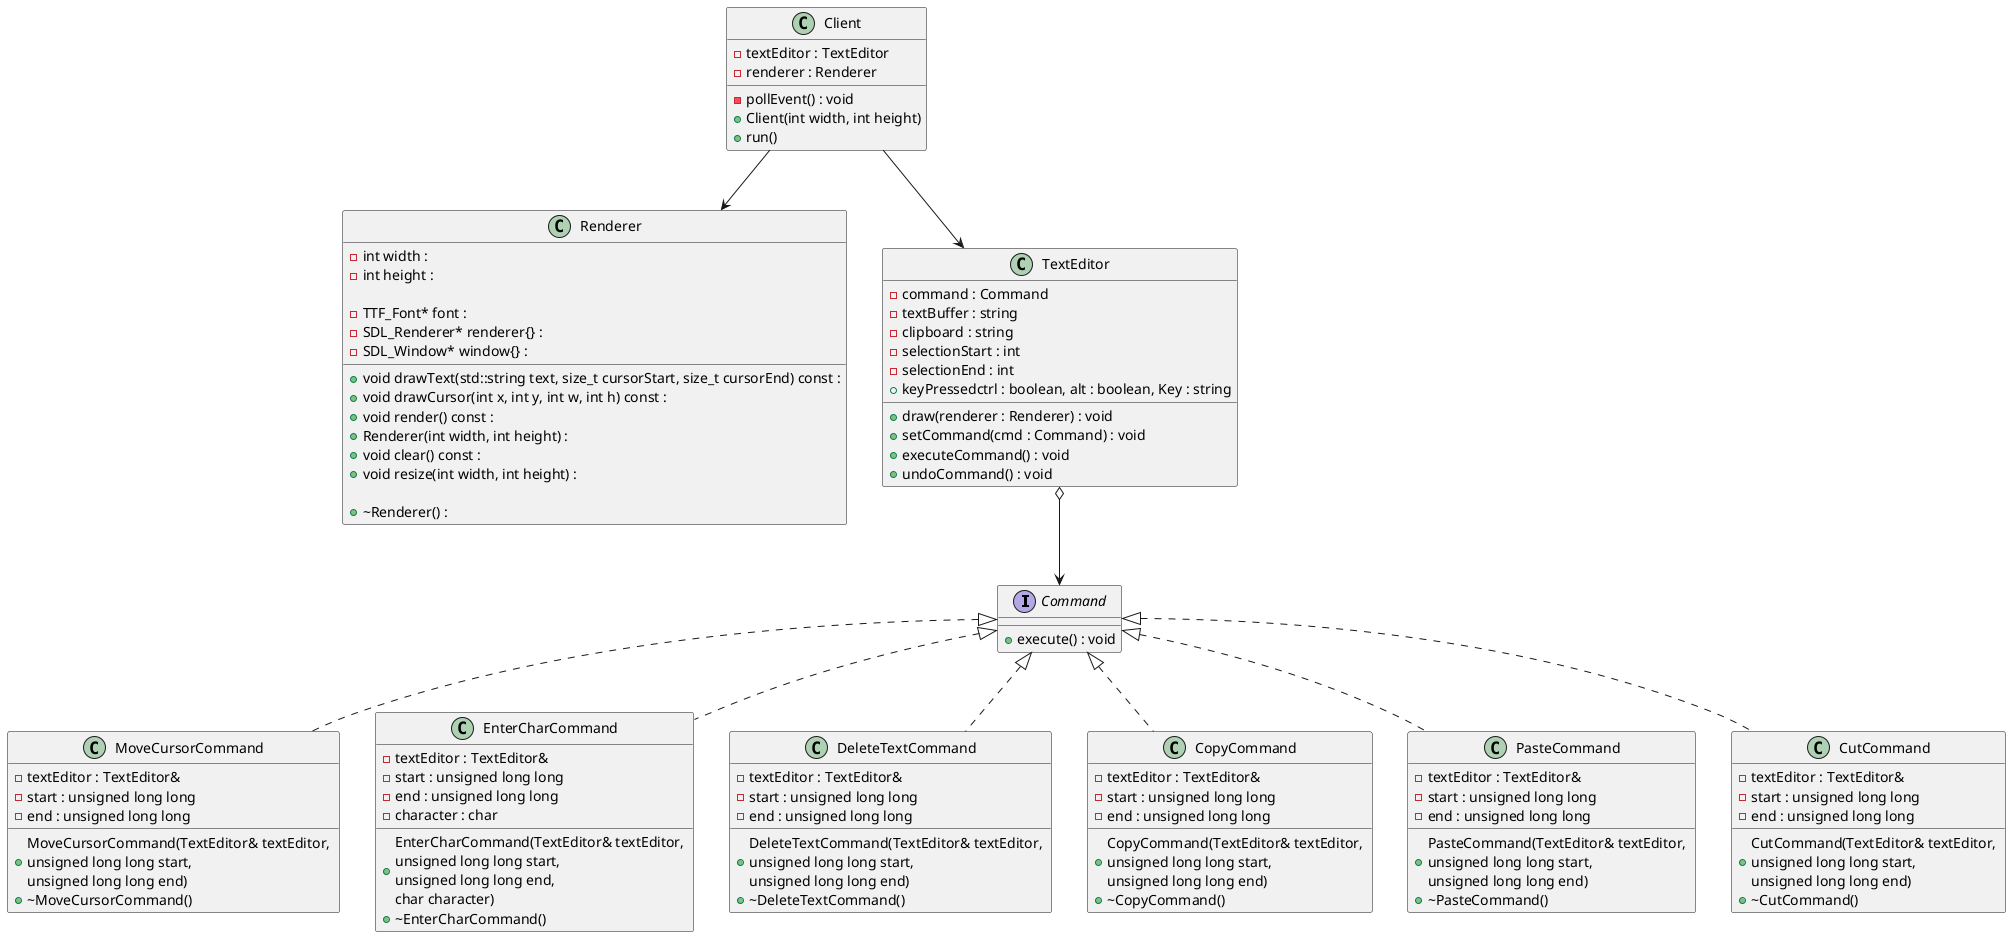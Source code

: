 @startuml
interface Command {
    + execute() : void
}

class MoveCursorCommand {
    - textEditor : TextEditor&
    - start : unsigned long long
    - end : unsigned long long
    + MoveCursorCommand(TextEditor& textEditor, \nunsigned long long start, \nunsigned long long end)
    + ~MoveCursorCommand()
}

class EnterCharCommand {
    - textEditor : TextEditor&
    - start : unsigned long long
    - end : unsigned long long
    - character : char
    + EnterCharCommand(TextEditor& textEditor, \nunsigned long long start, \nunsigned long long end, \nchar character) 
    + ~EnterCharCommand()
}

class DeleteTextCommand {
    - textEditor : TextEditor&
    - start : unsigned long long
    - end : unsigned long long
    + DeleteTextCommand(TextEditor& textEditor, \nunsigned long long start, \nunsigned long long end)
    + ~DeleteTextCommand()
}

class CopyCommand {
    - textEditor : TextEditor&
    - start : unsigned long long
    - end : unsigned long long
    + CopyCommand(TextEditor& textEditor, \nunsigned long long start, \nunsigned long long end)
    + ~CopyCommand()
}

class PasteCommand {
    - textEditor : TextEditor&
    - start : unsigned long long
    - end : unsigned long long
    + PasteCommand(TextEditor& textEditor, \nunsigned long long start, \nunsigned long long end)
    + ~PasteCommand()
}

class CutCommand {
    - textEditor : TextEditor&
    - start : unsigned long long
    - end : unsigned long long
    + CutCommand(TextEditor& textEditor, \nunsigned long long start, \nunsigned long long end)
    + ~CutCommand()
}

class Client {
    - textEditor : TextEditor
    - renderer : Renderer
    - pollEvent() : void
    + Client(int width, int height)
    + run()
}

class Renderer {
    - int width : 
    - int height : 

    - TTF_Font* font : 
    - SDL_Renderer* renderer{} : 
    - SDL_Window* window{} : 

    + void drawText(std::string text, size_t cursorStart, size_t cursorEnd) const : 
    + void drawCursor(int x, int y, int w, int h) const : 
    + void render() const : 
    + Renderer(int width, int height) : 
    + void clear() const : 
    + void resize(int width, int height) : 

    + ~Renderer() : 
}

class TextEditor {
    - command : Command
    - textBuffer : string
    - clipboard : string
    - selectionStart : int
    - selectionEnd : int
    + draw(renderer : Renderer) : void
    + setCommand(cmd : Command) : void
    + executeCommand() : void
    + undoCommand() : void
    +keyPressedctrl : boolean, alt : boolean, Key : string
}


Command <|.. MoveCursorCommand
Command <|.. EnterCharCommand
Command <|.. DeleteTextCommand
Command <|.. CopyCommand
Command <|.. PasteCommand
Command <|.. CutCommand

TextEditor o--> Command
Client --> Renderer

Client --> TextEditor
@enduml
